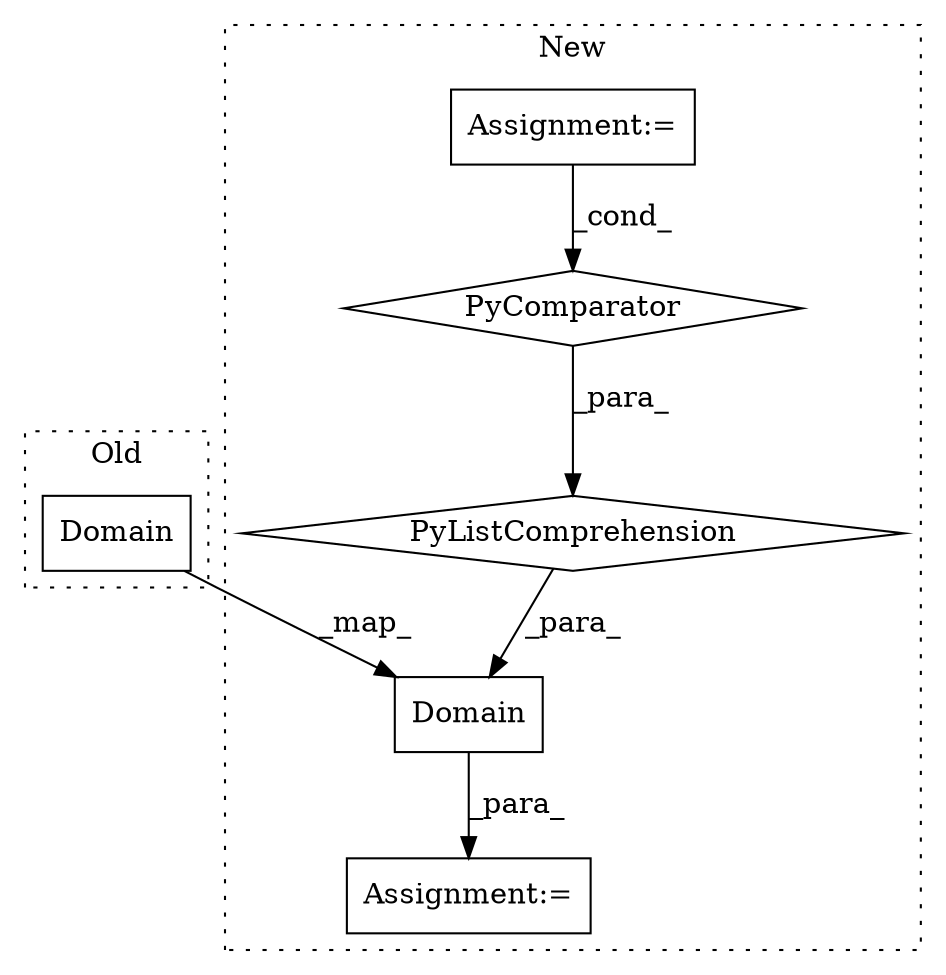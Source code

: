 digraph G {
subgraph cluster0 {
1 [label="Domain" a="32" s="5337,5567" l="18,1" shape="box"];
label = "Old";
style="dotted";
}
subgraph cluster1 {
2 [label="Domain" a="32" s="5348,5672" l="18,1" shape="box"];
3 [label="Assignment:=" a="7" s="5680" l="1" shape="box"];
4 [label="Assignment:=" a="7" s="5485" l="69" shape="box"];
5 [label="PyListComprehension" a="109" s="5410" l="152" shape="diamond"];
6 [label="PyComparator" a="113" s="5485" l="69" shape="diamond"];
label = "New";
style="dotted";
}
1 -> 2 [label="_map_"];
2 -> 3 [label="_para_"];
4 -> 6 [label="_cond_"];
5 -> 2 [label="_para_"];
6 -> 5 [label="_para_"];
}